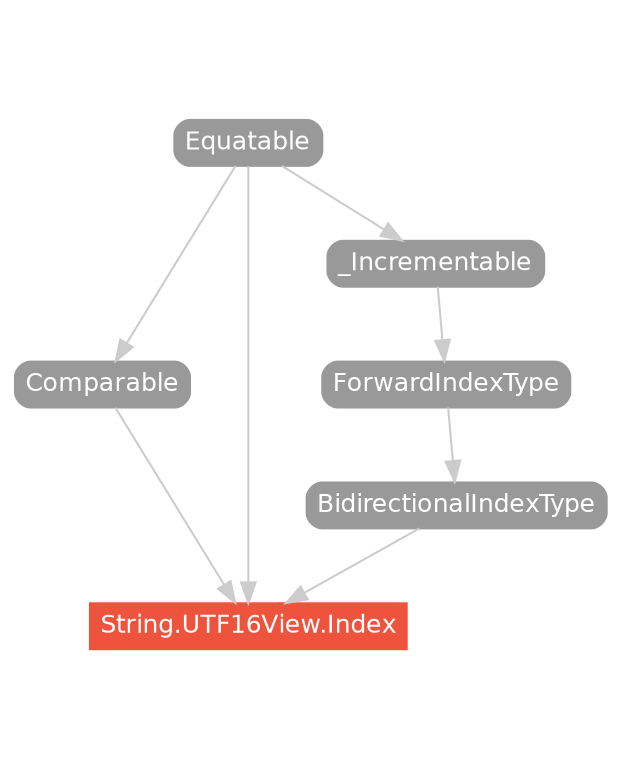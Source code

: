 strict digraph "String.UTF16View.Index - Type Hierarchy - SwiftDoc.org" {
    pad="0.1,0.8"
    node [shape=box, style="filled,rounded", color="#999999", fillcolor="#999999", fontcolor=white, fontname=Helvetica, fontnames="Helvetica,sansserif", fontsize=12, margin="0.07,0.05", height="0.3"]
    edge [color="#cccccc"]
    "BidirectionalIndexType" [URL="/protocol/BidirectionalIndexType/"]
    "Comparable" [URL="/protocol/Comparable/"]
    "Equatable" [URL="/protocol/Equatable/"]
    "ForwardIndexType" [URL="/protocol/ForwardIndexType/"]
    "String.UTF16View.Index" [URL="/type/String.UTF16View.Index/", style="filled", fillcolor="#ee543d", color="#ee543d"]
    "_Incrementable" [URL="/protocol/_Incrementable/"]    "BidirectionalIndexType" -> "String.UTF16View.Index"
    "Comparable" -> "String.UTF16View.Index"
    "Equatable" -> "String.UTF16View.Index"
    "ForwardIndexType" -> "BidirectionalIndexType"
    "_Incrementable" -> "ForwardIndexType"
    "Equatable" -> "_Incrementable"
    "Equatable" -> "Comparable"
    subgraph Types {
        rank = max; "String.UTF16View.Index";
    }
}